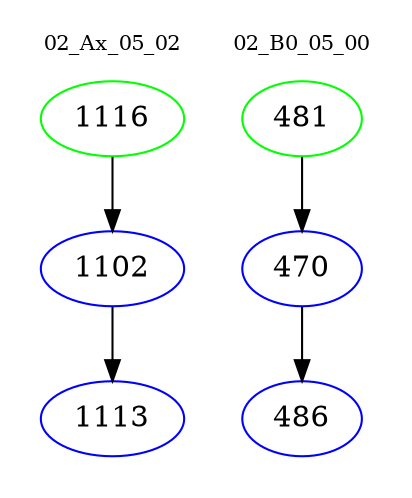 digraph{
subgraph cluster_0 {
color = white
label = "02_Ax_05_02";
fontsize=10;
T0_1116 [label="1116", color="green"]
T0_1116 -> T0_1102 [color="black"]
T0_1102 [label="1102", color="blue"]
T0_1102 -> T0_1113 [color="black"]
T0_1113 [label="1113", color="blue"]
}
subgraph cluster_1 {
color = white
label = "02_B0_05_00";
fontsize=10;
T1_481 [label="481", color="green"]
T1_481 -> T1_470 [color="black"]
T1_470 [label="470", color="blue"]
T1_470 -> T1_486 [color="black"]
T1_486 [label="486", color="blue"]
}
}
